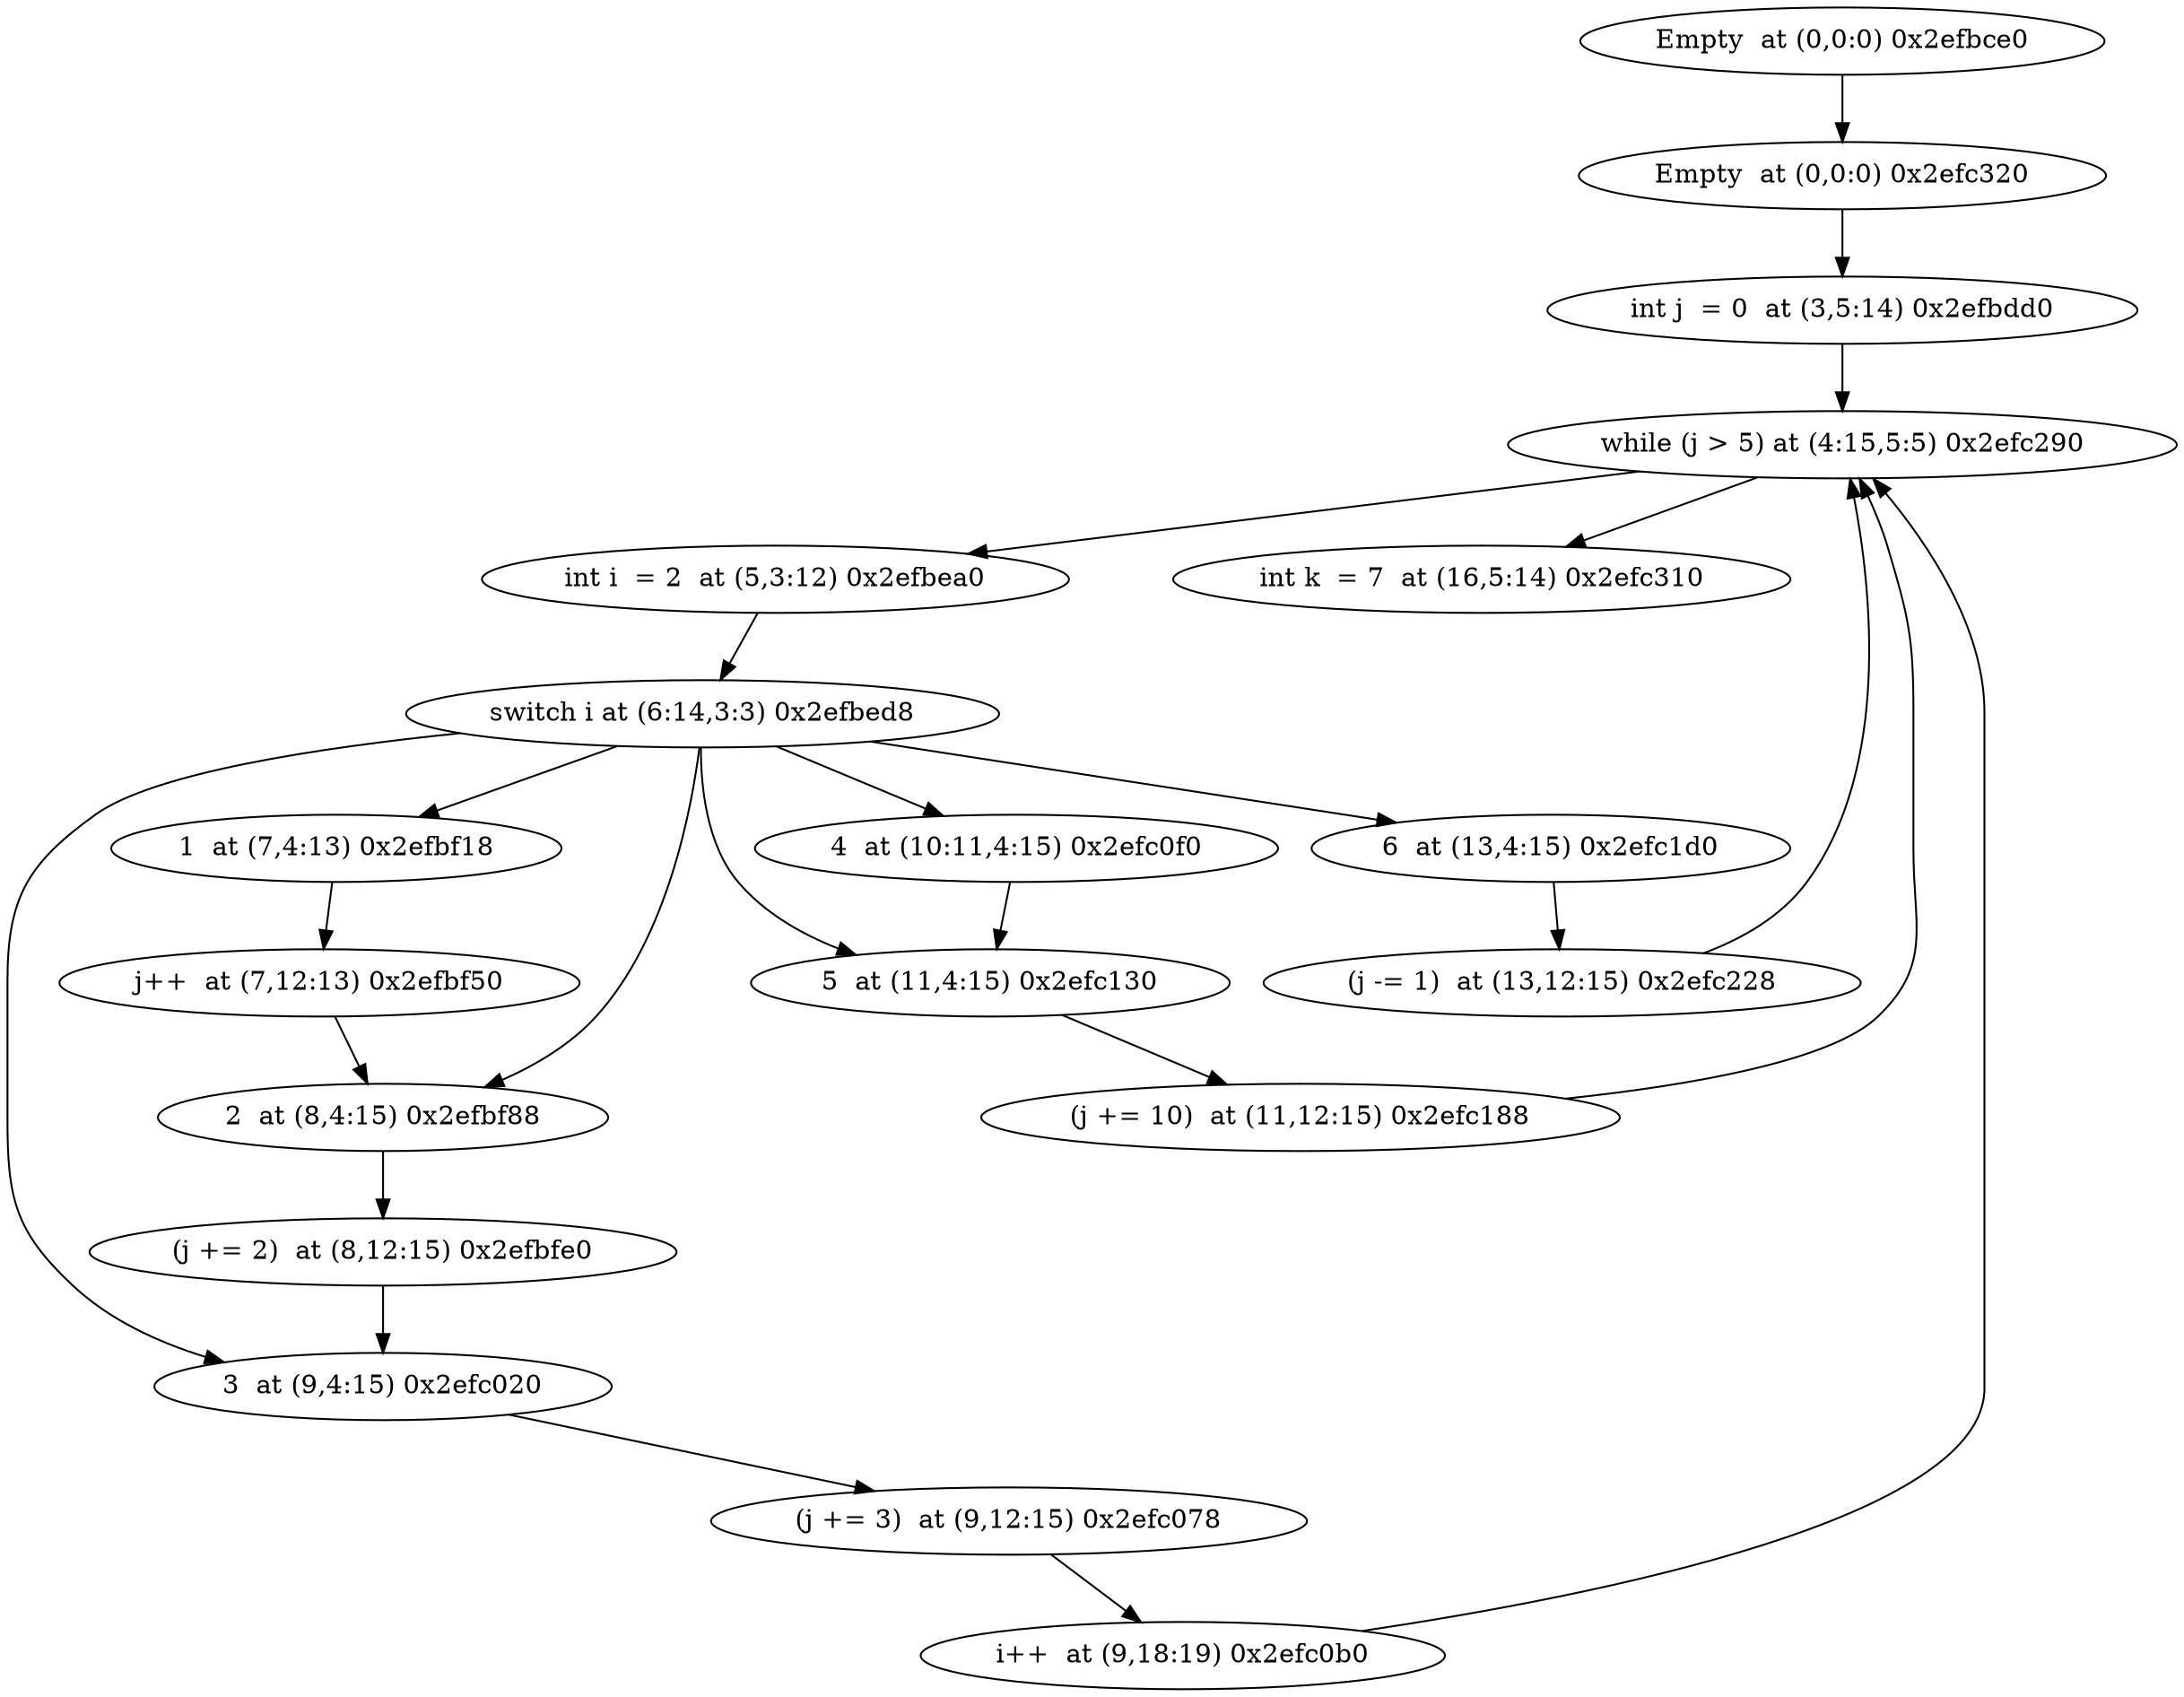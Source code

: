 digraph {
"Empty  at (0,0:0) 0x2efbce0" -> "Empty  at (0,0:0) 0x2efc320"
"Empty  at (0,0:0) 0x2efc320" -> "int j  = 0  at (3,5:14) 0x2efbdd0"
"int j  = 0  at (3,5:14) 0x2efbdd0" -> "while (j > 5) at (4:15,5:5) 0x2efc290"
"while (j > 5) at (4:15,5:5) 0x2efc290" -> "int i  = 2  at (5,3:12) 0x2efbea0"
"while (j > 5) at (4:15,5:5) 0x2efc290" -> "int k  = 7  at (16,5:14) 0x2efc310"
"int i  = 2  at (5,3:12) 0x2efbea0" -> "switch i at (6:14,3:3) 0x2efbed8"
"switch i at (6:14,3:3) 0x2efbed8" -> "3  at (9,4:15) 0x2efc020"
"switch i at (6:14,3:3) 0x2efbed8" -> "4  at (10:11,4:15) 0x2efc0f0"
"switch i at (6:14,3:3) 0x2efbed8" -> "2  at (8,4:15) 0x2efbf88"
"switch i at (6:14,3:3) 0x2efbed8" -> "5  at (11,4:15) 0x2efc130"
"switch i at (6:14,3:3) 0x2efbed8" -> "1  at (7,4:13) 0x2efbf18"
"switch i at (6:14,3:3) 0x2efbed8" -> "6  at (13,4:15) 0x2efc1d0"
"3  at (9,4:15) 0x2efc020" -> "(j += 3)  at (9,12:15) 0x2efc078"
"(j += 3)  at (9,12:15) 0x2efc078" -> "i++  at (9,18:19) 0x2efc0b0"
"i++  at (9,18:19) 0x2efc0b0" -> "while (j > 5) at (4:15,5:5) 0x2efc290"
"4  at (10:11,4:15) 0x2efc0f0" -> "5  at (11,4:15) 0x2efc130"
"5  at (11,4:15) 0x2efc130" -> "(j += 10)  at (11,12:15) 0x2efc188"
"(j += 10)  at (11,12:15) 0x2efc188" -> "while (j > 5) at (4:15,5:5) 0x2efc290"
"2  at (8,4:15) 0x2efbf88" -> "(j += 2)  at (8,12:15) 0x2efbfe0"
"(j += 2)  at (8,12:15) 0x2efbfe0" -> "3  at (9,4:15) 0x2efc020"
"1  at (7,4:13) 0x2efbf18" -> "j++  at (7,12:13) 0x2efbf50"
"j++  at (7,12:13) 0x2efbf50" -> "2  at (8,4:15) 0x2efbf88"
"6  at (13,4:15) 0x2efc1d0" -> "(j -= 1)  at (13,12:15) 0x2efc228"
"(j -= 1)  at (13,12:15) 0x2efc228" -> "while (j > 5) at (4:15,5:5) 0x2efc290"
}